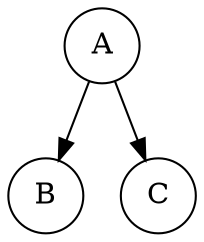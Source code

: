 digraph {
    node [shape=circle]
    A [label=A]
    B [label=B]
    C [label=C]
        A -> B
        A -> C
}